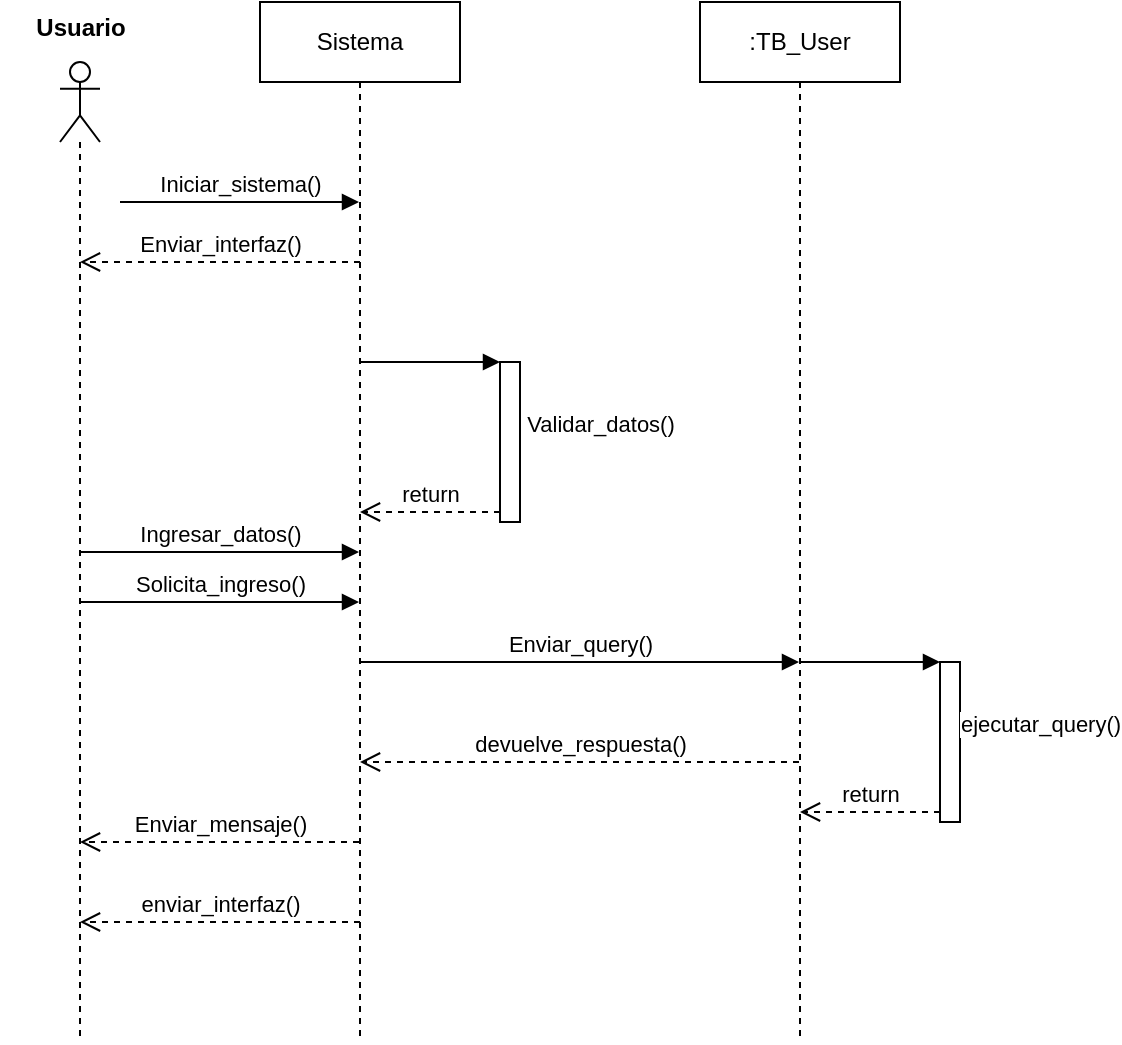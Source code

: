 <mxfile version="21.2.3" type="github" pages="3">
  <diagram name="Página-1" id="lmJOwKiZiODqlgcz6NJY">
    <mxGraphModel dx="794" dy="484" grid="1" gridSize="10" guides="1" tooltips="1" connect="1" arrows="1" fold="1" page="1" pageScale="1" pageWidth="827" pageHeight="1169" math="0" shadow="0">
      <root>
        <mxCell id="0" />
        <mxCell id="1" parent="0" />
        <mxCell id="lDhTsCpJ5sBhbq_04t2a-3" value="" style="shape=umlLifeline;perimeter=lifelinePerimeter;whiteSpace=wrap;html=1;container=1;dropTarget=0;collapsible=0;recursiveResize=0;outlineConnect=0;portConstraint=eastwest;newEdgeStyle={&quot;edgeStyle&quot;:&quot;elbowEdgeStyle&quot;,&quot;elbow&quot;:&quot;vertical&quot;,&quot;curved&quot;:0,&quot;rounded&quot;:0};participant=umlActor;" vertex="1" parent="1">
          <mxGeometry x="130" y="90" width="20" height="490" as="geometry" />
        </mxCell>
        <mxCell id="lDhTsCpJ5sBhbq_04t2a-4" value="Usuario" style="text;align=center;fontStyle=1;verticalAlign=middle;spacingLeft=3;spacingRight=3;strokeColor=none;rotatable=0;points=[[0,0.5],[1,0.5]];portConstraint=eastwest;html=1;" vertex="1" parent="1">
          <mxGeometry x="100" y="60" width="80" height="26" as="geometry" />
        </mxCell>
        <mxCell id="lDhTsCpJ5sBhbq_04t2a-5" value="Sistema" style="shape=umlLifeline;perimeter=lifelinePerimeter;whiteSpace=wrap;html=1;container=1;dropTarget=0;collapsible=0;recursiveResize=0;outlineConnect=0;portConstraint=eastwest;newEdgeStyle={&quot;edgeStyle&quot;:&quot;elbowEdgeStyle&quot;,&quot;elbow&quot;:&quot;vertical&quot;,&quot;curved&quot;:0,&quot;rounded&quot;:0};" vertex="1" parent="1">
          <mxGeometry x="230" y="60" width="100" height="520" as="geometry" />
        </mxCell>
        <mxCell id="lDhTsCpJ5sBhbq_04t2a-6" value="Iniciar_sistema()" style="html=1;verticalAlign=bottom;endArrow=block;edgeStyle=elbowEdgeStyle;elbow=vertical;curved=0;rounded=0;" edge="1" parent="1" target="lDhTsCpJ5sBhbq_04t2a-5">
          <mxGeometry width="80" relative="1" as="geometry">
            <mxPoint x="160" y="160" as="sourcePoint" />
            <mxPoint x="240" y="160" as="targetPoint" />
          </mxGeometry>
        </mxCell>
        <mxCell id="lDhTsCpJ5sBhbq_04t2a-7" value="Enviar_interfaz()" style="html=1;verticalAlign=bottom;endArrow=open;dashed=1;endSize=8;edgeStyle=elbowEdgeStyle;elbow=vertical;curved=0;rounded=0;" edge="1" parent="1" target="lDhTsCpJ5sBhbq_04t2a-3">
          <mxGeometry relative="1" as="geometry">
            <mxPoint x="280" y="190" as="sourcePoint" />
            <mxPoint x="160" y="190" as="targetPoint" />
          </mxGeometry>
        </mxCell>
        <mxCell id="lDhTsCpJ5sBhbq_04t2a-8" value="Ingresar_datos()" style="html=1;verticalAlign=bottom;endArrow=block;edgeStyle=elbowEdgeStyle;elbow=vertical;curved=0;rounded=0;" edge="1" parent="1" source="lDhTsCpJ5sBhbq_04t2a-3" target="lDhTsCpJ5sBhbq_04t2a-5">
          <mxGeometry width="80" relative="1" as="geometry">
            <mxPoint x="170" y="239.5" as="sourcePoint" />
            <mxPoint x="250" y="239.5" as="targetPoint" />
          </mxGeometry>
        </mxCell>
        <mxCell id="lDhTsCpJ5sBhbq_04t2a-9" value="" style="html=1;points=[];perimeter=orthogonalPerimeter;outlineConnect=0;targetShapes=umlLifeline;portConstraint=eastwest;newEdgeStyle={&quot;edgeStyle&quot;:&quot;elbowEdgeStyle&quot;,&quot;elbow&quot;:&quot;vertical&quot;,&quot;curved&quot;:0,&quot;rounded&quot;:0};" vertex="1" parent="1">
          <mxGeometry x="350" y="240" width="10" height="80" as="geometry" />
        </mxCell>
        <mxCell id="lDhTsCpJ5sBhbq_04t2a-10" value="Validar_datos()" style="html=1;verticalAlign=bottom;endArrow=block;edgeStyle=elbowEdgeStyle;elbow=vertical;curved=0;rounded=0;" edge="1" target="lDhTsCpJ5sBhbq_04t2a-9" parent="1">
          <mxGeometry x="1" y="-64" relative="1" as="geometry">
            <mxPoint x="280" y="240" as="sourcePoint" />
            <mxPoint x="50" y="-24" as="offset" />
          </mxGeometry>
        </mxCell>
        <mxCell id="lDhTsCpJ5sBhbq_04t2a-11" value="return" style="html=1;verticalAlign=bottom;endArrow=open;dashed=1;endSize=8;edgeStyle=elbowEdgeStyle;elbow=vertical;curved=0;rounded=0;" edge="1" source="lDhTsCpJ5sBhbq_04t2a-9" parent="1">
          <mxGeometry relative="1" as="geometry">
            <mxPoint x="280" y="315" as="targetPoint" />
            <mxPoint as="offset" />
          </mxGeometry>
        </mxCell>
        <mxCell id="lDhTsCpJ5sBhbq_04t2a-12" value="Solicita_ingreso()" style="html=1;verticalAlign=bottom;endArrow=block;edgeStyle=elbowEdgeStyle;elbow=vertical;curved=0;rounded=0;" edge="1" parent="1" target="lDhTsCpJ5sBhbq_04t2a-5">
          <mxGeometry width="80" relative="1" as="geometry">
            <mxPoint x="140" y="360" as="sourcePoint" />
            <mxPoint x="220" y="360" as="targetPoint" />
          </mxGeometry>
        </mxCell>
        <mxCell id="lDhTsCpJ5sBhbq_04t2a-13" value=":TB_User" style="shape=umlLifeline;perimeter=lifelinePerimeter;whiteSpace=wrap;html=1;container=1;dropTarget=0;collapsible=0;recursiveResize=0;outlineConnect=0;portConstraint=eastwest;newEdgeStyle={&quot;edgeStyle&quot;:&quot;elbowEdgeStyle&quot;,&quot;elbow&quot;:&quot;vertical&quot;,&quot;curved&quot;:0,&quot;rounded&quot;:0};" vertex="1" parent="1">
          <mxGeometry x="450" y="60" width="100" height="520" as="geometry" />
        </mxCell>
        <mxCell id="lDhTsCpJ5sBhbq_04t2a-14" value="Enviar_query()" style="html=1;verticalAlign=bottom;endArrow=block;edgeStyle=elbowEdgeStyle;elbow=vertical;curved=0;rounded=0;" edge="1" parent="1" source="lDhTsCpJ5sBhbq_04t2a-5" target="lDhTsCpJ5sBhbq_04t2a-13">
          <mxGeometry width="80" relative="1" as="geometry">
            <mxPoint x="350" y="390" as="sourcePoint" />
            <mxPoint x="450" y="250" as="targetPoint" />
            <Array as="points">
              <mxPoint x="420" y="390" />
              <mxPoint x="440" y="420" />
            </Array>
          </mxGeometry>
        </mxCell>
        <mxCell id="lDhTsCpJ5sBhbq_04t2a-15" value="" style="html=1;points=[];perimeter=orthogonalPerimeter;outlineConnect=0;targetShapes=umlLifeline;portConstraint=eastwest;newEdgeStyle={&quot;edgeStyle&quot;:&quot;elbowEdgeStyle&quot;,&quot;elbow&quot;:&quot;vertical&quot;,&quot;curved&quot;:0,&quot;rounded&quot;:0};" vertex="1" parent="1">
          <mxGeometry x="570" y="390" width="10" height="80" as="geometry" />
        </mxCell>
        <mxCell id="lDhTsCpJ5sBhbq_04t2a-16" value="ejecutar_query()" style="html=1;verticalAlign=bottom;endArrow=block;edgeStyle=elbowEdgeStyle;elbow=vertical;curved=0;rounded=0;" edge="1" target="lDhTsCpJ5sBhbq_04t2a-15" parent="1">
          <mxGeometry x="1" y="-64" relative="1" as="geometry">
            <mxPoint x="500" y="390" as="sourcePoint" />
            <mxPoint x="50" y="-24" as="offset" />
          </mxGeometry>
        </mxCell>
        <mxCell id="lDhTsCpJ5sBhbq_04t2a-17" value="return" style="html=1;verticalAlign=bottom;endArrow=open;dashed=1;endSize=8;edgeStyle=elbowEdgeStyle;elbow=vertical;curved=0;rounded=0;" edge="1" source="lDhTsCpJ5sBhbq_04t2a-15" parent="1">
          <mxGeometry relative="1" as="geometry">
            <mxPoint x="500" y="465" as="targetPoint" />
          </mxGeometry>
        </mxCell>
        <mxCell id="lDhTsCpJ5sBhbq_04t2a-18" value="devuelve_respuesta()" style="html=1;verticalAlign=bottom;endArrow=open;dashed=1;endSize=8;edgeStyle=elbowEdgeStyle;elbow=vertical;curved=0;rounded=0;" edge="1" parent="1" source="lDhTsCpJ5sBhbq_04t2a-13" target="lDhTsCpJ5sBhbq_04t2a-5">
          <mxGeometry relative="1" as="geometry">
            <mxPoint x="450" y="450" as="sourcePoint" />
            <mxPoint x="370" y="450" as="targetPoint" />
            <Array as="points">
              <mxPoint x="440" y="440" />
            </Array>
          </mxGeometry>
        </mxCell>
        <mxCell id="lDhTsCpJ5sBhbq_04t2a-20" value="Enviar_mensaje()" style="html=1;verticalAlign=bottom;endArrow=open;dashed=1;endSize=8;edgeStyle=elbowEdgeStyle;elbow=vertical;curved=0;rounded=0;" edge="1" parent="1" source="lDhTsCpJ5sBhbq_04t2a-5">
          <mxGeometry relative="1" as="geometry">
            <mxPoint x="220" y="480" as="sourcePoint" />
            <mxPoint x="140" y="480" as="targetPoint" />
          </mxGeometry>
        </mxCell>
        <mxCell id="lDhTsCpJ5sBhbq_04t2a-21" value="enviar_interfaz()" style="html=1;verticalAlign=bottom;endArrow=open;dashed=1;endSize=8;edgeStyle=elbowEdgeStyle;elbow=vertical;curved=0;rounded=0;" edge="1" parent="1">
          <mxGeometry relative="1" as="geometry">
            <mxPoint x="280" y="520" as="sourcePoint" />
            <mxPoint x="140" y="520" as="targetPoint" />
          </mxGeometry>
        </mxCell>
      </root>
    </mxGraphModel>
  </diagram>
  <diagram id="FLkqHYhnyDqXRmpB1fmc" name="Página-2">
    <mxGraphModel dx="794" dy="427" grid="1" gridSize="10" guides="1" tooltips="1" connect="1" arrows="1" fold="1" page="1" pageScale="1" pageWidth="827" pageHeight="1169" math="0" shadow="0">
      <root>
        <mxCell id="0" />
        <mxCell id="1" parent="0" />
        <mxCell id="zaBKIklMCQUR7vNk_k_2-1" value=": Sistema" style="shape=umlLifeline;perimeter=lifelinePerimeter;whiteSpace=wrap;html=1;container=1;dropTarget=0;collapsible=0;recursiveResize=0;outlineConnect=0;portConstraint=eastwest;newEdgeStyle={&quot;edgeStyle&quot;:&quot;elbowEdgeStyle&quot;,&quot;elbow&quot;:&quot;vertical&quot;,&quot;curved&quot;:0,&quot;rounded&quot;:0};" vertex="1" parent="1">
          <mxGeometry x="280" y="70" width="100" height="390" as="geometry" />
        </mxCell>
        <mxCell id="zaBKIklMCQUR7vNk_k_2-2" value="" style="shape=umlLifeline;perimeter=lifelinePerimeter;whiteSpace=wrap;html=1;container=1;dropTarget=0;collapsible=0;recursiveResize=0;outlineConnect=0;portConstraint=eastwest;newEdgeStyle={&quot;edgeStyle&quot;:&quot;elbowEdgeStyle&quot;,&quot;elbow&quot;:&quot;vertical&quot;,&quot;curved&quot;:0,&quot;rounded&quot;:0};participant=umlActor;" vertex="1" parent="1">
          <mxGeometry x="160" y="90" width="20" height="370" as="geometry" />
        </mxCell>
        <mxCell id="zaBKIklMCQUR7vNk_k_2-3" value="Usuario" style="text;align=center;fontStyle=1;verticalAlign=middle;spacingLeft=3;spacingRight=3;strokeColor=none;rotatable=0;points=[[0,0.5],[1,0.5]];portConstraint=eastwest;html=1;" vertex="1" parent="1">
          <mxGeometry x="130" y="60" width="80" height="26" as="geometry" />
        </mxCell>
        <mxCell id="MC8IjFYoRUGMSDxSuxtN-1" value="Ingresar_ticket()" style="html=1;verticalAlign=bottom;endArrow=block;edgeStyle=elbowEdgeStyle;elbow=vertical;curved=0;rounded=0;" edge="1" parent="1" target="zaBKIklMCQUR7vNk_k_2-1">
          <mxGeometry width="80" relative="1" as="geometry">
            <mxPoint x="170" y="180" as="sourcePoint" />
            <mxPoint x="250" y="180" as="targetPoint" />
          </mxGeometry>
        </mxCell>
        <mxCell id="mY6I34MXeedSFajtmum3-2" value="" style="html=1;points=[];perimeter=orthogonalPerimeter;outlineConnect=0;targetShapes=umlLifeline;portConstraint=eastwest;newEdgeStyle={&quot;edgeStyle&quot;:&quot;elbowEdgeStyle&quot;,&quot;elbow&quot;:&quot;vertical&quot;,&quot;curved&quot;:0,&quot;rounded&quot;:0};" vertex="1" parent="1">
          <mxGeometry x="404" y="200" width="10" height="80" as="geometry" />
        </mxCell>
        <mxCell id="mY6I34MXeedSFajtmum3-3" value="Validar_datos()" style="html=1;verticalAlign=bottom;endArrow=block;edgeStyle=elbowEdgeStyle;elbow=vertical;curved=0;rounded=0;" edge="1" target="mY6I34MXeedSFajtmum3-2" parent="1">
          <mxGeometry relative="1" as="geometry">
            <mxPoint x="334" y="200" as="sourcePoint" />
          </mxGeometry>
        </mxCell>
        <mxCell id="mY6I34MXeedSFajtmum3-4" value="return" style="html=1;verticalAlign=bottom;endArrow=open;dashed=1;endSize=8;edgeStyle=elbowEdgeStyle;elbow=vertical;curved=0;rounded=0;" edge="1" source="mY6I34MXeedSFajtmum3-2" parent="1">
          <mxGeometry relative="1" as="geometry">
            <mxPoint x="334" y="275" as="targetPoint" />
          </mxGeometry>
        </mxCell>
        <mxCell id="mY6I34MXeedSFajtmum3-5" value="Solicita_registro()" style="html=1;verticalAlign=bottom;endArrow=block;edgeStyle=elbowEdgeStyle;elbow=vertical;curved=0;rounded=0;" edge="1" parent="1" target="zaBKIklMCQUR7vNk_k_2-1">
          <mxGeometry width="80" relative="1" as="geometry">
            <mxPoint x="180" y="290" as="sourcePoint" />
            <mxPoint x="260" y="290" as="targetPoint" />
          </mxGeometry>
        </mxCell>
        <mxCell id="mY6I34MXeedSFajtmum3-6" value=":TBL_tickets" style="shape=umlLifeline;perimeter=lifelinePerimeter;whiteSpace=wrap;html=1;container=1;dropTarget=0;collapsible=0;recursiveResize=0;outlineConnect=0;portConstraint=eastwest;newEdgeStyle={&quot;edgeStyle&quot;:&quot;elbowEdgeStyle&quot;,&quot;elbow&quot;:&quot;vertical&quot;,&quot;curved&quot;:0,&quot;rounded&quot;:0};" vertex="1" parent="1">
          <mxGeometry x="490" y="70" width="100" height="390" as="geometry" />
        </mxCell>
        <mxCell id="mY6I34MXeedSFajtmum3-7" value="Enviar_query()" style="html=1;verticalAlign=bottom;endArrow=block;edgeStyle=elbowEdgeStyle;elbow=vertical;curved=0;rounded=0;" edge="1" parent="1" target="mY6I34MXeedSFajtmum3-6">
          <mxGeometry x="-0.066" y="10" width="80" relative="1" as="geometry">
            <mxPoint x="334" y="340" as="sourcePoint" />
            <mxPoint x="414" y="340" as="targetPoint" />
            <mxPoint as="offset" />
          </mxGeometry>
        </mxCell>
        <mxCell id="mY6I34MXeedSFajtmum3-8" value="" style="html=1;points=[];perimeter=orthogonalPerimeter;outlineConnect=0;targetShapes=umlLifeline;portConstraint=eastwest;newEdgeStyle={&quot;edgeStyle&quot;:&quot;elbowEdgeStyle&quot;,&quot;elbow&quot;:&quot;vertical&quot;,&quot;curved&quot;:0,&quot;rounded&quot;:0};" vertex="1" parent="1">
          <mxGeometry x="610" y="340" width="10" height="80" as="geometry" />
        </mxCell>
        <mxCell id="mY6I34MXeedSFajtmum3-9" value="Ejecutar_query()" style="html=1;verticalAlign=bottom;endArrow=block;edgeStyle=elbowEdgeStyle;elbow=vertical;curved=0;rounded=0;" edge="1" target="mY6I34MXeedSFajtmum3-8" parent="1">
          <mxGeometry x="0.143" y="-40" relative="1" as="geometry">
            <mxPoint x="540" y="340" as="sourcePoint" />
            <mxPoint as="offset" />
          </mxGeometry>
        </mxCell>
        <mxCell id="mY6I34MXeedSFajtmum3-10" value="return" style="html=1;verticalAlign=bottom;endArrow=open;dashed=1;endSize=8;edgeStyle=elbowEdgeStyle;elbow=vertical;curved=0;rounded=0;" edge="1" source="mY6I34MXeedSFajtmum3-8" parent="1">
          <mxGeometry relative="1" as="geometry">
            <mxPoint x="540" y="415" as="targetPoint" />
          </mxGeometry>
        </mxCell>
        <mxCell id="mY6I34MXeedSFajtmum3-11" value="devuelve_respuesta" style="html=1;verticalAlign=bottom;endArrow=open;dashed=1;endSize=8;edgeStyle=elbowEdgeStyle;elbow=vertical;curved=0;rounded=0;" edge="1" parent="1" source="mY6I34MXeedSFajtmum3-6">
          <mxGeometry relative="1" as="geometry">
            <mxPoint x="414" y="410" as="sourcePoint" />
            <mxPoint x="334" y="410" as="targetPoint" />
          </mxGeometry>
        </mxCell>
        <mxCell id="mY6I34MXeedSFajtmum3-12" value="Enviar_mensaje_creacion()" style="html=1;verticalAlign=bottom;endArrow=open;dashed=1;endSize=8;edgeStyle=elbowEdgeStyle;elbow=vertical;curved=0;rounded=0;" edge="1" parent="1">
          <mxGeometry relative="1" as="geometry">
            <mxPoint x="330" y="430" as="sourcePoint" />
            <mxPoint x="174" y="430" as="targetPoint" />
          </mxGeometry>
        </mxCell>
      </root>
    </mxGraphModel>
  </diagram>
  <diagram id="fTRbbz897Y9uE3tcas2I" name="Página-3">
    <mxGraphModel dx="1134" dy="610" grid="1" gridSize="10" guides="1" tooltips="1" connect="1" arrows="1" fold="1" page="1" pageScale="1" pageWidth="827" pageHeight="1169" math="0" shadow="0">
      <root>
        <mxCell id="0" />
        <mxCell id="1" parent="0" />
        <mxCell id="0Hyq2lohXXlfUimHiwV0-1" value="ticket" style="swimlane;fontStyle=1;align=center;verticalAlign=top;childLayout=stackLayout;horizontal=1;startSize=26;horizontalStack=0;resizeParent=1;resizeParentMax=0;resizeLast=0;collapsible=1;marginBottom=0;whiteSpace=wrap;html=1;" vertex="1" parent="1">
          <mxGeometry x="290" y="70" width="160" height="502" as="geometry" />
        </mxCell>
        <mxCell id="0Hyq2lohXXlfUimHiwV0-12" value="tick_id: int" style="text;strokeColor=none;fillColor=none;align=left;verticalAlign=top;spacingLeft=4;spacingRight=4;overflow=hidden;rotatable=0;points=[[0,0.5],[1,0.5]];portConstraint=eastwest;whiteSpace=wrap;html=1;" vertex="1" parent="0Hyq2lohXXlfUimHiwV0-1">
          <mxGeometry y="26" width="160" height="26" as="geometry" />
        </mxCell>
        <mxCell id="0Hyq2lohXXlfUimHiwV0-14" value="usu_id: int&amp;nbsp;&amp;nbsp;" style="text;strokeColor=none;fillColor=none;align=left;verticalAlign=top;spacingLeft=4;spacingRight=4;overflow=hidden;rotatable=0;points=[[0,0.5],[1,0.5]];portConstraint=eastwest;whiteSpace=wrap;html=1;" vertex="1" parent="0Hyq2lohXXlfUimHiwV0-1">
          <mxGeometry y="52" width="160" height="26" as="geometry" />
        </mxCell>
        <mxCell id="0Hyq2lohXXlfUimHiwV0-16" value="cat_id: int" style="text;strokeColor=none;fillColor=none;align=left;verticalAlign=top;spacingLeft=4;spacingRight=4;overflow=hidden;rotatable=0;points=[[0,0.5],[1,0.5]];portConstraint=eastwest;whiteSpace=wrap;html=1;" vertex="1" parent="0Hyq2lohXXlfUimHiwV0-1">
          <mxGeometry y="78" width="160" height="26" as="geometry" />
        </mxCell>
        <mxCell id="0Hyq2lohXXlfUimHiwV0-17" value="cats_id: int&amp;nbsp;" style="text;strokeColor=none;fillColor=none;align=left;verticalAlign=top;spacingLeft=4;spacingRight=4;overflow=hidden;rotatable=0;points=[[0,0.5],[1,0.5]];portConstraint=eastwest;whiteSpace=wrap;html=1;" vertex="1" parent="0Hyq2lohXXlfUimHiwV0-1">
          <mxGeometry y="104" width="160" height="26" as="geometry" />
        </mxCell>
        <mxCell id="0Hyq2lohXXlfUimHiwV0-18" value="tick_titulo: string" style="text;strokeColor=none;fillColor=none;align=left;verticalAlign=top;spacingLeft=4;spacingRight=4;overflow=hidden;rotatable=0;points=[[0,0.5],[1,0.5]];portConstraint=eastwest;whiteSpace=wrap;html=1;" vertex="1" parent="0Hyq2lohXXlfUimHiwV0-1">
          <mxGeometry y="130" width="160" height="26" as="geometry" />
        </mxCell>
        <mxCell id="0Hyq2lohXXlfUimHiwV0-19" value="tick_descrip: string" style="text;strokeColor=none;fillColor=none;align=left;verticalAlign=top;spacingLeft=4;spacingRight=4;overflow=hidden;rotatable=0;points=[[0,0.5],[1,0.5]];portConstraint=eastwest;whiteSpace=wrap;html=1;" vertex="1" parent="0Hyq2lohXXlfUimHiwV0-1">
          <mxGeometry y="156" width="160" height="26" as="geometry" />
        </mxCell>
        <mxCell id="0Hyq2lohXXlfUimHiwV0-20" value="tick_estado: string" style="text;strokeColor=none;fillColor=none;align=left;verticalAlign=top;spacingLeft=4;spacingRight=4;overflow=hidden;rotatable=0;points=[[0,0.5],[1,0.5]];portConstraint=eastwest;whiteSpace=wrap;html=1;" vertex="1" parent="0Hyq2lohXXlfUimHiwV0-1">
          <mxGeometry y="182" width="160" height="26" as="geometry" />
        </mxCell>
        <mxCell id="0Hyq2lohXXlfUimHiwV0-21" value="fech_crea: datetime&amp;nbsp;" style="text;strokeColor=none;fillColor=none;align=left;verticalAlign=top;spacingLeft=4;spacingRight=4;overflow=hidden;rotatable=0;points=[[0,0.5],[1,0.5]];portConstraint=eastwest;whiteSpace=wrap;html=1;" vertex="1" parent="0Hyq2lohXXlfUimHiwV0-1">
          <mxGeometry y="208" width="160" height="26" as="geometry" />
        </mxCell>
        <mxCell id="0Hyq2lohXXlfUimHiwV0-22" value="fech_asig: datetime&amp;nbsp;" style="text;strokeColor=none;fillColor=none;align=left;verticalAlign=top;spacingLeft=4;spacingRight=4;overflow=hidden;rotatable=0;points=[[0,0.5],[1,0.5]];portConstraint=eastwest;whiteSpace=wrap;html=1;" vertex="1" parent="0Hyq2lohXXlfUimHiwV0-1">
          <mxGeometry y="234" width="160" height="26" as="geometry" />
        </mxCell>
        <mxCell id="0Hyq2lohXXlfUimHiwV0-23" value="fech_crea: datetime&amp;nbsp;" style="text;strokeColor=none;fillColor=none;align=left;verticalAlign=top;spacingLeft=4;spacingRight=4;overflow=hidden;rotatable=0;points=[[0,0.5],[1,0.5]];portConstraint=eastwest;whiteSpace=wrap;html=1;" vertex="1" parent="0Hyq2lohXXlfUimHiwV0-1">
          <mxGeometry y="260" width="160" height="26" as="geometry" />
        </mxCell>
        <mxCell id="0Hyq2lohXXlfUimHiwV0-24" value="tick_estre: int&amp;nbsp;" style="text;strokeColor=none;fillColor=none;align=left;verticalAlign=top;spacingLeft=4;spacingRight=4;overflow=hidden;rotatable=0;points=[[0,0.5],[1,0.5]];portConstraint=eastwest;whiteSpace=wrap;html=1;" vertex="1" parent="0Hyq2lohXXlfUimHiwV0-1">
          <mxGeometry y="286" width="160" height="26" as="geometry" />
        </mxCell>
        <mxCell id="0Hyq2lohXXlfUimHiwV0-25" value="tick_coment: string&amp;nbsp;" style="text;strokeColor=none;fillColor=none;align=left;verticalAlign=top;spacingLeft=4;spacingRight=4;overflow=hidden;rotatable=0;points=[[0,0.5],[1,0.5]];portConstraint=eastwest;whiteSpace=wrap;html=1;" vertex="1" parent="0Hyq2lohXXlfUimHiwV0-1">
          <mxGeometry y="312" width="160" height="26" as="geometry" />
        </mxCell>
        <mxCell id="0Hyq2lohXXlfUimHiwV0-26" value="fech_cierre: datetime" style="text;strokeColor=none;fillColor=none;align=left;verticalAlign=top;spacingLeft=4;spacingRight=4;overflow=hidden;rotatable=0;points=[[0,0.5],[1,0.5]];portConstraint=eastwest;whiteSpace=wrap;html=1;" vertex="1" parent="0Hyq2lohXXlfUimHiwV0-1">
          <mxGeometry y="338" width="160" height="26" as="geometry" />
        </mxCell>
        <mxCell id="0Hyq2lohXXlfUimHiwV0-27" value="prio_id: int&amp;nbsp;&amp;nbsp;" style="text;strokeColor=none;fillColor=none;align=left;verticalAlign=top;spacingLeft=4;spacingRight=4;overflow=hidden;rotatable=0;points=[[0,0.5],[1,0.5]];portConstraint=eastwest;whiteSpace=wrap;html=1;" vertex="1" parent="0Hyq2lohXXlfUimHiwV0-1">
          <mxGeometry y="364" width="160" height="26" as="geometry" />
        </mxCell>
        <mxCell id="0Hyq2lohXXlfUimHiwV0-2" value="est: int&amp;nbsp;" style="text;strokeColor=none;fillColor=none;align=left;verticalAlign=top;spacingLeft=4;spacingRight=4;overflow=hidden;rotatable=0;points=[[0,0.5],[1,0.5]];portConstraint=eastwest;whiteSpace=wrap;html=1;" vertex="1" parent="0Hyq2lohXXlfUimHiwV0-1">
          <mxGeometry y="390" width="160" height="26" as="geometry" />
        </mxCell>
        <mxCell id="0Hyq2lohXXlfUimHiwV0-3" value="" style="line;strokeWidth=1;fillColor=none;align=left;verticalAlign=middle;spacingTop=-1;spacingLeft=3;spacingRight=3;rotatable=0;labelPosition=right;points=[];portConstraint=eastwest;strokeColor=inherit;" vertex="1" parent="0Hyq2lohXXlfUimHiwV0-1">
          <mxGeometry y="416" width="160" height="8" as="geometry" />
        </mxCell>
        <mxCell id="0Hyq2lohXXlfUimHiwV0-4" value="+ registrarTicket()" style="text;strokeColor=none;fillColor=none;align=left;verticalAlign=top;spacingLeft=4;spacingRight=4;overflow=hidden;rotatable=0;points=[[0,0.5],[1,0.5]];portConstraint=eastwest;whiteSpace=wrap;html=1;" vertex="1" parent="0Hyq2lohXXlfUimHiwV0-1">
          <mxGeometry y="424" width="160" height="26" as="geometry" />
        </mxCell>
        <mxCell id="0Hyq2lohXXlfUimHiwV0-28" value="+ asignarTicket()&amp;nbsp;&amp;nbsp;" style="text;strokeColor=none;fillColor=none;align=left;verticalAlign=top;spacingLeft=4;spacingRight=4;overflow=hidden;rotatable=0;points=[[0,0.5],[1,0.5]];portConstraint=eastwest;whiteSpace=wrap;html=1;" vertex="1" parent="0Hyq2lohXXlfUimHiwV0-1">
          <mxGeometry y="450" width="160" height="26" as="geometry" />
        </mxCell>
        <mxCell id="0Hyq2lohXXlfUimHiwV0-15" value="+ cerrarTicket()&amp;nbsp;" style="text;strokeColor=none;fillColor=none;align=left;verticalAlign=top;spacingLeft=4;spacingRight=4;overflow=hidden;rotatable=0;points=[[0,0.5],[1,0.5]];portConstraint=eastwest;whiteSpace=wrap;html=1;" vertex="1" parent="0Hyq2lohXXlfUimHiwV0-1">
          <mxGeometry y="476" width="160" height="26" as="geometry" />
        </mxCell>
        <mxCell id="0Hyq2lohXXlfUimHiwV0-29" value="usuario" style="swimlane;fontStyle=1;align=center;verticalAlign=top;childLayout=stackLayout;horizontal=1;startSize=26;horizontalStack=0;resizeParent=1;resizeParentMax=0;resizeLast=0;collapsible=1;marginBottom=0;whiteSpace=wrap;html=1;" vertex="1" parent="1">
          <mxGeometry x="60" y="320" width="160" height="372" as="geometry" />
        </mxCell>
        <mxCell id="0Hyq2lohXXlfUimHiwV0-33" value="usu_id: int&amp;nbsp;" style="text;strokeColor=none;fillColor=none;align=left;verticalAlign=top;spacingLeft=4;spacingRight=4;overflow=hidden;rotatable=0;points=[[0,0.5],[1,0.5]];portConstraint=eastwest;whiteSpace=wrap;html=1;" vertex="1" parent="0Hyq2lohXXlfUimHiwV0-29">
          <mxGeometry y="26" width="160" height="26" as="geometry" />
        </mxCell>
        <mxCell id="0Hyq2lohXXlfUimHiwV0-34" value="usu_nom: string&amp;nbsp;" style="text;strokeColor=none;fillColor=none;align=left;verticalAlign=top;spacingLeft=4;spacingRight=4;overflow=hidden;rotatable=0;points=[[0,0.5],[1,0.5]];portConstraint=eastwest;whiteSpace=wrap;html=1;" vertex="1" parent="0Hyq2lohXXlfUimHiwV0-29">
          <mxGeometry y="52" width="160" height="26" as="geometry" />
        </mxCell>
        <mxCell id="0Hyq2lohXXlfUimHiwV0-35" value="usu_ape: string" style="text;strokeColor=none;fillColor=none;align=left;verticalAlign=top;spacingLeft=4;spacingRight=4;overflow=hidden;rotatable=0;points=[[0,0.5],[1,0.5]];portConstraint=eastwest;whiteSpace=wrap;html=1;" vertex="1" parent="0Hyq2lohXXlfUimHiwV0-29">
          <mxGeometry y="78" width="160" height="26" as="geometry" />
        </mxCell>
        <mxCell id="0Hyq2lohXXlfUimHiwV0-36" value="usu_correo: string" style="text;strokeColor=none;fillColor=none;align=left;verticalAlign=top;spacingLeft=4;spacingRight=4;overflow=hidden;rotatable=0;points=[[0,0.5],[1,0.5]];portConstraint=eastwest;whiteSpace=wrap;html=1;" vertex="1" parent="0Hyq2lohXXlfUimHiwV0-29">
          <mxGeometry y="104" width="160" height="26" as="geometry" />
        </mxCell>
        <mxCell id="0Hyq2lohXXlfUimHiwV0-37" value="usu_pass: string&amp;nbsp;" style="text;strokeColor=none;fillColor=none;align=left;verticalAlign=top;spacingLeft=4;spacingRight=4;overflow=hidden;rotatable=0;points=[[0,0.5],[1,0.5]];portConstraint=eastwest;whiteSpace=wrap;html=1;" vertex="1" parent="0Hyq2lohXXlfUimHiwV0-29">
          <mxGeometry y="130" width="160" height="26" as="geometry" />
        </mxCell>
        <mxCell id="0Hyq2lohXXlfUimHiwV0-38" value="usu_telf: string" style="text;strokeColor=none;fillColor=none;align=left;verticalAlign=top;spacingLeft=4;spacingRight=4;overflow=hidden;rotatable=0;points=[[0,0.5],[1,0.5]];portConstraint=eastwest;whiteSpace=wrap;html=1;" vertex="1" parent="0Hyq2lohXXlfUimHiwV0-29">
          <mxGeometry y="156" width="160" height="26" as="geometry" />
        </mxCell>
        <mxCell id="0Hyq2lohXXlfUimHiwV0-39" value="fech_crea: datetime&amp;nbsp;" style="text;strokeColor=none;fillColor=none;align=left;verticalAlign=top;spacingLeft=4;spacingRight=4;overflow=hidden;rotatable=0;points=[[0,0.5],[1,0.5]];portConstraint=eastwest;whiteSpace=wrap;html=1;" vertex="1" parent="0Hyq2lohXXlfUimHiwV0-29">
          <mxGeometry y="182" width="160" height="26" as="geometry" />
        </mxCell>
        <mxCell id="0Hyq2lohXXlfUimHiwV0-40" value="fech_modi: datetime" style="text;strokeColor=none;fillColor=none;align=left;verticalAlign=top;spacingLeft=4;spacingRight=4;overflow=hidden;rotatable=0;points=[[0,0.5],[1,0.5]];portConstraint=eastwest;whiteSpace=wrap;html=1;" vertex="1" parent="0Hyq2lohXXlfUimHiwV0-29">
          <mxGeometry y="208" width="160" height="26" as="geometry" />
        </mxCell>
        <mxCell id="0Hyq2lohXXlfUimHiwV0-41" value="fech_elim: datetime" style="text;strokeColor=none;fillColor=none;align=left;verticalAlign=top;spacingLeft=4;spacingRight=4;overflow=hidden;rotatable=0;points=[[0,0.5],[1,0.5]];portConstraint=eastwest;whiteSpace=wrap;html=1;" vertex="1" parent="0Hyq2lohXXlfUimHiwV0-29">
          <mxGeometry y="234" width="160" height="26" as="geometry" />
        </mxCell>
        <mxCell id="0Hyq2lohXXlfUimHiwV0-30" value="est: int&amp;nbsp;" style="text;strokeColor=none;fillColor=none;align=left;verticalAlign=top;spacingLeft=4;spacingRight=4;overflow=hidden;rotatable=0;points=[[0,0.5],[1,0.5]];portConstraint=eastwest;whiteSpace=wrap;html=1;" vertex="1" parent="0Hyq2lohXXlfUimHiwV0-29">
          <mxGeometry y="260" width="160" height="26" as="geometry" />
        </mxCell>
        <mxCell id="0Hyq2lohXXlfUimHiwV0-31" value="" style="line;strokeWidth=1;fillColor=none;align=left;verticalAlign=middle;spacingTop=-1;spacingLeft=3;spacingRight=3;rotatable=0;labelPosition=right;points=[];portConstraint=eastwest;strokeColor=inherit;" vertex="1" parent="0Hyq2lohXXlfUimHiwV0-29">
          <mxGeometry y="286" width="160" height="8" as="geometry" />
        </mxCell>
        <mxCell id="0Hyq2lohXXlfUimHiwV0-42" value="+ crearUsuario()&amp;nbsp;" style="text;strokeColor=none;fillColor=none;align=left;verticalAlign=top;spacingLeft=4;spacingRight=4;overflow=hidden;rotatable=0;points=[[0,0.5],[1,0.5]];portConstraint=eastwest;whiteSpace=wrap;html=1;" vertex="1" parent="0Hyq2lohXXlfUimHiwV0-29">
          <mxGeometry y="294" width="160" height="26" as="geometry" />
        </mxCell>
        <mxCell id="0Hyq2lohXXlfUimHiwV0-43" value="+ modificarUsuario()&amp;nbsp;" style="text;strokeColor=none;fillColor=none;align=left;verticalAlign=top;spacingLeft=4;spacingRight=4;overflow=hidden;rotatable=0;points=[[0,0.5],[1,0.5]];portConstraint=eastwest;whiteSpace=wrap;html=1;" vertex="1" parent="0Hyq2lohXXlfUimHiwV0-29">
          <mxGeometry y="320" width="160" height="26" as="geometry" />
        </mxCell>
        <mxCell id="0Hyq2lohXXlfUimHiwV0-32" value="+ eliminarUsuario()" style="text;strokeColor=none;fillColor=none;align=left;verticalAlign=top;spacingLeft=4;spacingRight=4;overflow=hidden;rotatable=0;points=[[0,0.5],[1,0.5]];portConstraint=eastwest;whiteSpace=wrap;html=1;" vertex="1" parent="0Hyq2lohXXlfUimHiwV0-29">
          <mxGeometry y="346" width="160" height="26" as="geometry" />
        </mxCell>
        <mxCell id="0Hyq2lohXXlfUimHiwV0-44" value="detalle_documento" style="swimlane;fontStyle=1;align=center;verticalAlign=top;childLayout=stackLayout;horizontal=1;startSize=26;horizontalStack=0;resizeParent=1;resizeParentMax=0;resizeLast=0;collapsible=1;marginBottom=0;whiteSpace=wrap;html=1;" vertex="1" parent="1">
          <mxGeometry x="830" y="280" width="160" height="190" as="geometry" />
        </mxCell>
        <mxCell id="0Hyq2lohXXlfUimHiwV0-50" value="det_id: int" style="text;strokeColor=none;fillColor=none;align=left;verticalAlign=top;spacingLeft=4;spacingRight=4;overflow=hidden;rotatable=0;points=[[0,0.5],[1,0.5]];portConstraint=eastwest;whiteSpace=wrap;html=1;" vertex="1" parent="0Hyq2lohXXlfUimHiwV0-44">
          <mxGeometry y="26" width="160" height="26" as="geometry" />
        </mxCell>
        <mxCell id="0Hyq2lohXXlfUimHiwV0-51" value="tickd_id: int&amp;nbsp;" style="text;strokeColor=none;fillColor=none;align=left;verticalAlign=top;spacingLeft=4;spacingRight=4;overflow=hidden;rotatable=0;points=[[0,0.5],[1,0.5]];portConstraint=eastwest;whiteSpace=wrap;html=1;" vertex="1" parent="0Hyq2lohXXlfUimHiwV0-44">
          <mxGeometry y="52" width="160" height="26" as="geometry" />
        </mxCell>
        <mxCell id="0Hyq2lohXXlfUimHiwV0-52" value="det_nom: string" style="text;strokeColor=none;fillColor=none;align=left;verticalAlign=top;spacingLeft=4;spacingRight=4;overflow=hidden;rotatable=0;points=[[0,0.5],[1,0.5]];portConstraint=eastwest;whiteSpace=wrap;html=1;" vertex="1" parent="0Hyq2lohXXlfUimHiwV0-44">
          <mxGeometry y="78" width="160" height="26" as="geometry" />
        </mxCell>
        <mxCell id="0Hyq2lohXXlfUimHiwV0-53" value="est: int&amp;nbsp;&amp;nbsp;" style="text;strokeColor=none;fillColor=none;align=left;verticalAlign=top;spacingLeft=4;spacingRight=4;overflow=hidden;rotatable=0;points=[[0,0.5],[1,0.5]];portConstraint=eastwest;whiteSpace=wrap;html=1;" vertex="1" parent="0Hyq2lohXXlfUimHiwV0-44">
          <mxGeometry y="104" width="160" height="26" as="geometry" />
        </mxCell>
        <mxCell id="0Hyq2lohXXlfUimHiwV0-46" value="" style="line;strokeWidth=1;fillColor=none;align=left;verticalAlign=middle;spacingTop=-1;spacingLeft=3;spacingRight=3;rotatable=0;labelPosition=right;points=[];portConstraint=eastwest;strokeColor=inherit;" vertex="1" parent="0Hyq2lohXXlfUimHiwV0-44">
          <mxGeometry y="130" width="160" height="8" as="geometry" />
        </mxCell>
        <mxCell id="0Hyq2lohXXlfUimHiwV0-55" value="+ agregarDetalle()" style="text;strokeColor=none;fillColor=none;align=left;verticalAlign=top;spacingLeft=4;spacingRight=4;overflow=hidden;rotatable=0;points=[[0,0.5],[1,0.5]];portConstraint=eastwest;whiteSpace=wrap;html=1;" vertex="1" parent="0Hyq2lohXXlfUimHiwV0-44">
          <mxGeometry y="138" width="160" height="26" as="geometry" />
        </mxCell>
        <mxCell id="0Hyq2lohXXlfUimHiwV0-47" value="+ eliminarDetalle()&amp;nbsp;" style="text;strokeColor=none;fillColor=none;align=left;verticalAlign=top;spacingLeft=4;spacingRight=4;overflow=hidden;rotatable=0;points=[[0,0.5],[1,0.5]];portConstraint=eastwest;whiteSpace=wrap;html=1;" vertex="1" parent="0Hyq2lohXXlfUimHiwV0-44">
          <mxGeometry y="164" width="160" height="26" as="geometry" />
        </mxCell>
        <mxCell id="0Hyq2lohXXlfUimHiwV0-56" value="categoria" style="swimlane;fontStyle=1;align=center;verticalAlign=top;childLayout=stackLayout;horizontal=1;startSize=26;horizontalStack=0;resizeParent=1;resizeParentMax=0;resizeLast=0;collapsible=1;marginBottom=0;whiteSpace=wrap;html=1;" vertex="1" parent="1">
          <mxGeometry x="270" y="650" width="160" height="164" as="geometry" />
        </mxCell>
        <mxCell id="0Hyq2lohXXlfUimHiwV0-60" value="cat_id: int&amp;nbsp;&amp;nbsp;" style="text;strokeColor=none;fillColor=none;align=left;verticalAlign=top;spacingLeft=4;spacingRight=4;overflow=hidden;rotatable=0;points=[[0,0.5],[1,0.5]];portConstraint=eastwest;whiteSpace=wrap;html=1;" vertex="1" parent="0Hyq2lohXXlfUimHiwV0-56">
          <mxGeometry y="26" width="160" height="26" as="geometry" />
        </mxCell>
        <mxCell id="0Hyq2lohXXlfUimHiwV0-61" value="cat_nom: string" style="text;strokeColor=none;fillColor=none;align=left;verticalAlign=top;spacingLeft=4;spacingRight=4;overflow=hidden;rotatable=0;points=[[0,0.5],[1,0.5]];portConstraint=eastwest;whiteSpace=wrap;html=1;" vertex="1" parent="0Hyq2lohXXlfUimHiwV0-56">
          <mxGeometry y="52" width="160" height="26" as="geometry" />
        </mxCell>
        <mxCell id="0Hyq2lohXXlfUimHiwV0-57" value="est: int&amp;nbsp;" style="text;strokeColor=none;fillColor=none;align=left;verticalAlign=top;spacingLeft=4;spacingRight=4;overflow=hidden;rotatable=0;points=[[0,0.5],[1,0.5]];portConstraint=eastwest;whiteSpace=wrap;html=1;" vertex="1" parent="0Hyq2lohXXlfUimHiwV0-56">
          <mxGeometry y="78" width="160" height="26" as="geometry" />
        </mxCell>
        <mxCell id="0Hyq2lohXXlfUimHiwV0-58" value="" style="line;strokeWidth=1;fillColor=none;align=left;verticalAlign=middle;spacingTop=-1;spacingLeft=3;spacingRight=3;rotatable=0;labelPosition=right;points=[];portConstraint=eastwest;strokeColor=inherit;" vertex="1" parent="0Hyq2lohXXlfUimHiwV0-56">
          <mxGeometry y="104" width="160" height="8" as="geometry" />
        </mxCell>
        <mxCell id="0Hyq2lohXXlfUimHiwV0-62" value="+ agregarCategoria()" style="text;strokeColor=none;fillColor=none;align=left;verticalAlign=top;spacingLeft=4;spacingRight=4;overflow=hidden;rotatable=0;points=[[0,0.5],[1,0.5]];portConstraint=eastwest;whiteSpace=wrap;html=1;" vertex="1" parent="0Hyq2lohXXlfUimHiwV0-56">
          <mxGeometry y="112" width="160" height="26" as="geometry" />
        </mxCell>
        <mxCell id="0Hyq2lohXXlfUimHiwV0-59" value="+ eliminarCategoria()" style="text;strokeColor=none;fillColor=none;align=left;verticalAlign=top;spacingLeft=4;spacingRight=4;overflow=hidden;rotatable=0;points=[[0,0.5],[1,0.5]];portConstraint=eastwest;whiteSpace=wrap;html=1;" vertex="1" parent="0Hyq2lohXXlfUimHiwV0-56">
          <mxGeometry y="138" width="160" height="26" as="geometry" />
        </mxCell>
        <mxCell id="0Hyq2lohXXlfUimHiwV0-63" value="subcategoria" style="swimlane;fontStyle=1;align=center;verticalAlign=top;childLayout=stackLayout;horizontal=1;startSize=26;horizontalStack=0;resizeParent=1;resizeParentMax=0;resizeLast=0;collapsible=1;marginBottom=0;whiteSpace=wrap;html=1;" vertex="1" parent="1">
          <mxGeometry x="60" y="100" width="160" height="164" as="geometry" />
        </mxCell>
        <mxCell id="0Hyq2lohXXlfUimHiwV0-68" value="cats_id: int&amp;nbsp;" style="text;strokeColor=none;fillColor=none;align=left;verticalAlign=top;spacingLeft=4;spacingRight=4;overflow=hidden;rotatable=0;points=[[0,0.5],[1,0.5]];portConstraint=eastwest;whiteSpace=wrap;html=1;" vertex="1" parent="0Hyq2lohXXlfUimHiwV0-63">
          <mxGeometry y="26" width="160" height="26" as="geometry" />
        </mxCell>
        <mxCell id="0Hyq2lohXXlfUimHiwV0-69" value="cats_nom: string&amp;nbsp;" style="text;strokeColor=none;fillColor=none;align=left;verticalAlign=top;spacingLeft=4;spacingRight=4;overflow=hidden;rotatable=0;points=[[0,0.5],[1,0.5]];portConstraint=eastwest;whiteSpace=wrap;html=1;" vertex="1" parent="0Hyq2lohXXlfUimHiwV0-63">
          <mxGeometry y="52" width="160" height="26" as="geometry" />
        </mxCell>
        <mxCell id="0Hyq2lohXXlfUimHiwV0-64" value="est: int&amp;nbsp;" style="text;strokeColor=none;fillColor=none;align=left;verticalAlign=top;spacingLeft=4;spacingRight=4;overflow=hidden;rotatable=0;points=[[0,0.5],[1,0.5]];portConstraint=eastwest;whiteSpace=wrap;html=1;" vertex="1" parent="0Hyq2lohXXlfUimHiwV0-63">
          <mxGeometry y="78" width="160" height="26" as="geometry" />
        </mxCell>
        <mxCell id="0Hyq2lohXXlfUimHiwV0-65" value="" style="line;strokeWidth=1;fillColor=none;align=left;verticalAlign=middle;spacingTop=-1;spacingLeft=3;spacingRight=3;rotatable=0;labelPosition=right;points=[];portConstraint=eastwest;strokeColor=inherit;" vertex="1" parent="0Hyq2lohXXlfUimHiwV0-63">
          <mxGeometry y="104" width="160" height="8" as="geometry" />
        </mxCell>
        <mxCell id="0Hyq2lohXXlfUimHiwV0-70" value="agregarSubcategoria()" style="text;strokeColor=none;fillColor=none;align=left;verticalAlign=top;spacingLeft=4;spacingRight=4;overflow=hidden;rotatable=0;points=[[0,0.5],[1,0.5]];portConstraint=eastwest;whiteSpace=wrap;html=1;" vertex="1" parent="0Hyq2lohXXlfUimHiwV0-63">
          <mxGeometry y="112" width="160" height="26" as="geometry" />
        </mxCell>
        <mxCell id="0Hyq2lohXXlfUimHiwV0-66" value="eliminarSubcategoria()" style="text;strokeColor=none;fillColor=none;align=left;verticalAlign=top;spacingLeft=4;spacingRight=4;overflow=hidden;rotatable=0;points=[[0,0.5],[1,0.5]];portConstraint=eastwest;whiteSpace=wrap;html=1;" vertex="1" parent="0Hyq2lohXXlfUimHiwV0-63">
          <mxGeometry y="138" width="160" height="26" as="geometry" />
        </mxCell>
        <mxCell id="0Hyq2lohXXlfUimHiwV0-71" value="prioridad" style="swimlane;fontStyle=1;align=center;verticalAlign=top;childLayout=stackLayout;horizontal=1;startSize=26;horizontalStack=0;resizeParent=1;resizeParentMax=0;resizeLast=0;collapsible=1;marginBottom=0;whiteSpace=wrap;html=1;" vertex="1" parent="1">
          <mxGeometry x="550" y="610" width="160" height="164" as="geometry" />
        </mxCell>
        <mxCell id="0Hyq2lohXXlfUimHiwV0-76" value="prio_id: int" style="text;strokeColor=none;fillColor=none;align=left;verticalAlign=top;spacingLeft=4;spacingRight=4;overflow=hidden;rotatable=0;points=[[0,0.5],[1,0.5]];portConstraint=eastwest;whiteSpace=wrap;html=1;" vertex="1" parent="0Hyq2lohXXlfUimHiwV0-71">
          <mxGeometry y="26" width="160" height="26" as="geometry" />
        </mxCell>
        <mxCell id="0Hyq2lohXXlfUimHiwV0-77" value="prio_nom: string&amp;nbsp;" style="text;strokeColor=none;fillColor=none;align=left;verticalAlign=top;spacingLeft=4;spacingRight=4;overflow=hidden;rotatable=0;points=[[0,0.5],[1,0.5]];portConstraint=eastwest;whiteSpace=wrap;html=1;" vertex="1" parent="0Hyq2lohXXlfUimHiwV0-71">
          <mxGeometry y="52" width="160" height="26" as="geometry" />
        </mxCell>
        <mxCell id="0Hyq2lohXXlfUimHiwV0-72" value="est: int" style="text;strokeColor=none;fillColor=none;align=left;verticalAlign=top;spacingLeft=4;spacingRight=4;overflow=hidden;rotatable=0;points=[[0,0.5],[1,0.5]];portConstraint=eastwest;whiteSpace=wrap;html=1;" vertex="1" parent="0Hyq2lohXXlfUimHiwV0-71">
          <mxGeometry y="78" width="160" height="26" as="geometry" />
        </mxCell>
        <mxCell id="0Hyq2lohXXlfUimHiwV0-73" value="" style="line;strokeWidth=1;fillColor=none;align=left;verticalAlign=middle;spacingTop=-1;spacingLeft=3;spacingRight=3;rotatable=0;labelPosition=right;points=[];portConstraint=eastwest;strokeColor=inherit;" vertex="1" parent="0Hyq2lohXXlfUimHiwV0-71">
          <mxGeometry y="104" width="160" height="8" as="geometry" />
        </mxCell>
        <mxCell id="0Hyq2lohXXlfUimHiwV0-78" value="+ agregarPrioridad()&amp;nbsp;" style="text;strokeColor=none;fillColor=none;align=left;verticalAlign=top;spacingLeft=4;spacingRight=4;overflow=hidden;rotatable=0;points=[[0,0.5],[1,0.5]];portConstraint=eastwest;whiteSpace=wrap;html=1;" vertex="1" parent="0Hyq2lohXXlfUimHiwV0-71">
          <mxGeometry y="112" width="160" height="26" as="geometry" />
        </mxCell>
        <mxCell id="0Hyq2lohXXlfUimHiwV0-74" value="+ eliminarPrioridad()" style="text;strokeColor=none;fillColor=none;align=left;verticalAlign=top;spacingLeft=4;spacingRight=4;overflow=hidden;rotatable=0;points=[[0,0.5],[1,0.5]];portConstraint=eastwest;whiteSpace=wrap;html=1;" vertex="1" parent="0Hyq2lohXXlfUimHiwV0-71">
          <mxGeometry y="138" width="160" height="26" as="geometry" />
        </mxCell>
        <mxCell id="0Hyq2lohXXlfUimHiwV0-79" value="ticketdetalle" style="swimlane;fontStyle=1;align=center;verticalAlign=top;childLayout=stackLayout;horizontal=1;startSize=26;horizontalStack=0;resizeParent=1;resizeParentMax=0;resizeLast=0;collapsible=1;marginBottom=0;whiteSpace=wrap;html=1;" vertex="1" parent="1">
          <mxGeometry x="550" y="290" width="160" height="268" as="geometry" />
        </mxCell>
        <mxCell id="0Hyq2lohXXlfUimHiwV0-83" value="tickd_id: int" style="text;strokeColor=none;fillColor=none;align=left;verticalAlign=top;spacingLeft=4;spacingRight=4;overflow=hidden;rotatable=0;points=[[0,0.5],[1,0.5]];portConstraint=eastwest;whiteSpace=wrap;html=1;" vertex="1" parent="0Hyq2lohXXlfUimHiwV0-79">
          <mxGeometry y="26" width="160" height="26" as="geometry" />
        </mxCell>
        <mxCell id="0Hyq2lohXXlfUimHiwV0-84" value="tick_id: int&amp;nbsp;" style="text;strokeColor=none;fillColor=none;align=left;verticalAlign=top;spacingLeft=4;spacingRight=4;overflow=hidden;rotatable=0;points=[[0,0.5],[1,0.5]];portConstraint=eastwest;whiteSpace=wrap;html=1;" vertex="1" parent="0Hyq2lohXXlfUimHiwV0-79">
          <mxGeometry y="52" width="160" height="26" as="geometry" />
        </mxCell>
        <mxCell id="0Hyq2lohXXlfUimHiwV0-85" value="usu_id: int&amp;nbsp;&amp;nbsp;" style="text;strokeColor=none;fillColor=none;align=left;verticalAlign=top;spacingLeft=4;spacingRight=4;overflow=hidden;rotatable=0;points=[[0,0.5],[1,0.5]];portConstraint=eastwest;whiteSpace=wrap;html=1;" vertex="1" parent="0Hyq2lohXXlfUimHiwV0-79">
          <mxGeometry y="78" width="160" height="26" as="geometry" />
        </mxCell>
        <mxCell id="0Hyq2lohXXlfUimHiwV0-86" value="tickd_descrip: string" style="text;strokeColor=none;fillColor=none;align=left;verticalAlign=top;spacingLeft=4;spacingRight=4;overflow=hidden;rotatable=0;points=[[0,0.5],[1,0.5]];portConstraint=eastwest;whiteSpace=wrap;html=1;" vertex="1" parent="0Hyq2lohXXlfUimHiwV0-79">
          <mxGeometry y="104" width="160" height="26" as="geometry" />
        </mxCell>
        <mxCell id="0Hyq2lohXXlfUimHiwV0-89" value="fech_crea: datetime" style="text;strokeColor=none;fillColor=none;align=left;verticalAlign=top;spacingLeft=4;spacingRight=4;overflow=hidden;rotatable=0;points=[[0,0.5],[1,0.5]];portConstraint=eastwest;whiteSpace=wrap;html=1;" vertex="1" parent="0Hyq2lohXXlfUimHiwV0-79">
          <mxGeometry y="130" width="160" height="26" as="geometry" />
        </mxCell>
        <mxCell id="0Hyq2lohXXlfUimHiwV0-80" value="est: int&amp;nbsp;&amp;nbsp;" style="text;strokeColor=none;fillColor=none;align=left;verticalAlign=top;spacingLeft=4;spacingRight=4;overflow=hidden;rotatable=0;points=[[0,0.5],[1,0.5]];portConstraint=eastwest;whiteSpace=wrap;html=1;" vertex="1" parent="0Hyq2lohXXlfUimHiwV0-79">
          <mxGeometry y="156" width="160" height="26" as="geometry" />
        </mxCell>
        <mxCell id="0Hyq2lohXXlfUimHiwV0-81" value="" style="line;strokeWidth=1;fillColor=none;align=left;verticalAlign=middle;spacingTop=-1;spacingLeft=3;spacingRight=3;rotatable=0;labelPosition=right;points=[];portConstraint=eastwest;strokeColor=inherit;" vertex="1" parent="0Hyq2lohXXlfUimHiwV0-79">
          <mxGeometry y="182" width="160" height="8" as="geometry" />
        </mxCell>
        <mxCell id="0Hyq2lohXXlfUimHiwV0-87" value="+ agregarDetalle()" style="text;strokeColor=none;fillColor=none;align=left;verticalAlign=top;spacingLeft=4;spacingRight=4;overflow=hidden;rotatable=0;points=[[0,0.5],[1,0.5]];portConstraint=eastwest;whiteSpace=wrap;html=1;" vertex="1" parent="0Hyq2lohXXlfUimHiwV0-79">
          <mxGeometry y="190" width="160" height="26" as="geometry" />
        </mxCell>
        <mxCell id="0Hyq2lohXXlfUimHiwV0-88" value="+ method(type): type" style="text;strokeColor=none;fillColor=none;align=left;verticalAlign=top;spacingLeft=4;spacingRight=4;overflow=hidden;rotatable=0;points=[[0,0.5],[1,0.5]];portConstraint=eastwest;whiteSpace=wrap;html=1;" vertex="1" parent="0Hyq2lohXXlfUimHiwV0-79">
          <mxGeometry y="216" width="160" height="26" as="geometry" />
        </mxCell>
        <mxCell id="0Hyq2lohXXlfUimHiwV0-82" value="+ eliminarDetalle()&amp;nbsp;" style="text;strokeColor=none;fillColor=none;align=left;verticalAlign=top;spacingLeft=4;spacingRight=4;overflow=hidden;rotatable=0;points=[[0,0.5],[1,0.5]];portConstraint=eastwest;whiteSpace=wrap;html=1;" vertex="1" parent="0Hyq2lohXXlfUimHiwV0-79">
          <mxGeometry y="242" width="160" height="26" as="geometry" />
        </mxCell>
        <mxCell id="0Hyq2lohXXlfUimHiwV0-90" value="documento" style="swimlane;fontStyle=1;align=center;verticalAlign=top;childLayout=stackLayout;horizontal=1;startSize=26;horizontalStack=0;resizeParent=1;resizeParentMax=0;resizeLast=0;collapsible=1;marginBottom=0;whiteSpace=wrap;html=1;" vertex="1" parent="1">
          <mxGeometry x="550" y="40" width="160" height="216" as="geometry" />
        </mxCell>
        <mxCell id="0Hyq2lohXXlfUimHiwV0-94" value="doc_id: int&amp;nbsp;&amp;nbsp;" style="text;strokeColor=none;fillColor=none;align=left;verticalAlign=top;spacingLeft=4;spacingRight=4;overflow=hidden;rotatable=0;points=[[0,0.5],[1,0.5]];portConstraint=eastwest;whiteSpace=wrap;html=1;" vertex="1" parent="0Hyq2lohXXlfUimHiwV0-90">
          <mxGeometry y="26" width="160" height="26" as="geometry" />
        </mxCell>
        <mxCell id="0Hyq2lohXXlfUimHiwV0-95" value="tick_id: int" style="text;strokeColor=none;fillColor=none;align=left;verticalAlign=top;spacingLeft=4;spacingRight=4;overflow=hidden;rotatable=0;points=[[0,0.5],[1,0.5]];portConstraint=eastwest;whiteSpace=wrap;html=1;" vertex="1" parent="0Hyq2lohXXlfUimHiwV0-90">
          <mxGeometry y="52" width="160" height="26" as="geometry" />
        </mxCell>
        <mxCell id="0Hyq2lohXXlfUimHiwV0-96" value="doc_nom: string" style="text;strokeColor=none;fillColor=none;align=left;verticalAlign=top;spacingLeft=4;spacingRight=4;overflow=hidden;rotatable=0;points=[[0,0.5],[1,0.5]];portConstraint=eastwest;whiteSpace=wrap;html=1;" vertex="1" parent="0Hyq2lohXXlfUimHiwV0-90">
          <mxGeometry y="78" width="160" height="26" as="geometry" />
        </mxCell>
        <mxCell id="0Hyq2lohXXlfUimHiwV0-97" value="fech_crea: datetime&amp;nbsp;" style="text;strokeColor=none;fillColor=none;align=left;verticalAlign=top;spacingLeft=4;spacingRight=4;overflow=hidden;rotatable=0;points=[[0,0.5],[1,0.5]];portConstraint=eastwest;whiteSpace=wrap;html=1;" vertex="1" parent="0Hyq2lohXXlfUimHiwV0-90">
          <mxGeometry y="104" width="160" height="26" as="geometry" />
        </mxCell>
        <mxCell id="0Hyq2lohXXlfUimHiwV0-91" value="est: int&amp;nbsp;" style="text;strokeColor=none;fillColor=none;align=left;verticalAlign=top;spacingLeft=4;spacingRight=4;overflow=hidden;rotatable=0;points=[[0,0.5],[1,0.5]];portConstraint=eastwest;whiteSpace=wrap;html=1;" vertex="1" parent="0Hyq2lohXXlfUimHiwV0-90">
          <mxGeometry y="130" width="160" height="26" as="geometry" />
        </mxCell>
        <mxCell id="0Hyq2lohXXlfUimHiwV0-92" value="" style="line;strokeWidth=1;fillColor=none;align=left;verticalAlign=middle;spacingTop=-1;spacingLeft=3;spacingRight=3;rotatable=0;labelPosition=right;points=[];portConstraint=eastwest;strokeColor=inherit;" vertex="1" parent="0Hyq2lohXXlfUimHiwV0-90">
          <mxGeometry y="156" width="160" height="8" as="geometry" />
        </mxCell>
        <mxCell id="0Hyq2lohXXlfUimHiwV0-98" value="+ agregarDocumento()" style="text;strokeColor=none;fillColor=none;align=left;verticalAlign=top;spacingLeft=4;spacingRight=4;overflow=hidden;rotatable=0;points=[[0,0.5],[1,0.5]];portConstraint=eastwest;whiteSpace=wrap;html=1;" vertex="1" parent="0Hyq2lohXXlfUimHiwV0-90">
          <mxGeometry y="164" width="160" height="26" as="geometry" />
        </mxCell>
        <mxCell id="0Hyq2lohXXlfUimHiwV0-99" value="+ eliminarDocumento()" style="text;strokeColor=none;fillColor=none;align=left;verticalAlign=top;spacingLeft=4;spacingRight=4;overflow=hidden;rotatable=0;points=[[0,0.5],[1,0.5]];portConstraint=eastwest;whiteSpace=wrap;html=1;" vertex="1" parent="0Hyq2lohXXlfUimHiwV0-90">
          <mxGeometry y="190" width="160" height="26" as="geometry" />
        </mxCell>
        <mxCell id="0Hyq2lohXXlfUimHiwV0-100" value="notificacion" style="swimlane;fontStyle=1;align=center;verticalAlign=top;childLayout=stackLayout;horizontal=1;startSize=26;horizontalStack=0;resizeParent=1;resizeParentMax=0;resizeLast=0;collapsible=1;marginBottom=0;whiteSpace=wrap;html=1;" vertex="1" parent="1">
          <mxGeometry x="50" y="730" width="160" height="216" as="geometry" />
        </mxCell>
        <mxCell id="0Hyq2lohXXlfUimHiwV0-104" value="not_id: int&amp;nbsp;&amp;nbsp;" style="text;strokeColor=none;fillColor=none;align=left;verticalAlign=top;spacingLeft=4;spacingRight=4;overflow=hidden;rotatable=0;points=[[0,0.5],[1,0.5]];portConstraint=eastwest;whiteSpace=wrap;html=1;" vertex="1" parent="0Hyq2lohXXlfUimHiwV0-100">
          <mxGeometry y="26" width="160" height="26" as="geometry" />
        </mxCell>
        <mxCell id="0Hyq2lohXXlfUimHiwV0-105" value="usu_id: int&amp;nbsp;" style="text;strokeColor=none;fillColor=none;align=left;verticalAlign=top;spacingLeft=4;spacingRight=4;overflow=hidden;rotatable=0;points=[[0,0.5],[1,0.5]];portConstraint=eastwest;whiteSpace=wrap;html=1;" vertex="1" parent="0Hyq2lohXXlfUimHiwV0-100">
          <mxGeometry y="52" width="160" height="26" as="geometry" />
        </mxCell>
        <mxCell id="0Hyq2lohXXlfUimHiwV0-106" value="not_mensaje: string&amp;nbsp;" style="text;strokeColor=none;fillColor=none;align=left;verticalAlign=top;spacingLeft=4;spacingRight=4;overflow=hidden;rotatable=0;points=[[0,0.5],[1,0.5]];portConstraint=eastwest;whiteSpace=wrap;html=1;" vertex="1" parent="0Hyq2lohXXlfUimHiwV0-100">
          <mxGeometry y="78" width="160" height="26" as="geometry" />
        </mxCell>
        <mxCell id="0Hyq2lohXXlfUimHiwV0-107" value="tick_id: int" style="text;strokeColor=none;fillColor=none;align=left;verticalAlign=top;spacingLeft=4;spacingRight=4;overflow=hidden;rotatable=0;points=[[0,0.5],[1,0.5]];portConstraint=eastwest;whiteSpace=wrap;html=1;" vertex="1" parent="0Hyq2lohXXlfUimHiwV0-100">
          <mxGeometry y="104" width="160" height="26" as="geometry" />
        </mxCell>
        <mxCell id="0Hyq2lohXXlfUimHiwV0-101" value="est: int" style="text;strokeColor=none;fillColor=none;align=left;verticalAlign=top;spacingLeft=4;spacingRight=4;overflow=hidden;rotatable=0;points=[[0,0.5],[1,0.5]];portConstraint=eastwest;whiteSpace=wrap;html=1;" vertex="1" parent="0Hyq2lohXXlfUimHiwV0-100">
          <mxGeometry y="130" width="160" height="26" as="geometry" />
        </mxCell>
        <mxCell id="0Hyq2lohXXlfUimHiwV0-102" value="" style="line;strokeWidth=1;fillColor=none;align=left;verticalAlign=middle;spacingTop=-1;spacingLeft=3;spacingRight=3;rotatable=0;labelPosition=right;points=[];portConstraint=eastwest;strokeColor=inherit;" vertex="1" parent="0Hyq2lohXXlfUimHiwV0-100">
          <mxGeometry y="156" width="160" height="8" as="geometry" />
        </mxCell>
        <mxCell id="0Hyq2lohXXlfUimHiwV0-108" value="+ enviarnotificacion()" style="text;strokeColor=none;fillColor=none;align=left;verticalAlign=top;spacingLeft=4;spacingRight=4;overflow=hidden;rotatable=0;points=[[0,0.5],[1,0.5]];portConstraint=eastwest;whiteSpace=wrap;html=1;" vertex="1" parent="0Hyq2lohXXlfUimHiwV0-100">
          <mxGeometry y="164" width="160" height="26" as="geometry" />
        </mxCell>
        <mxCell id="0Hyq2lohXXlfUimHiwV0-103" value="+ guardarnotificacion()" style="text;strokeColor=none;fillColor=none;align=left;verticalAlign=top;spacingLeft=4;spacingRight=4;overflow=hidden;rotatable=0;points=[[0,0.5],[1,0.5]];portConstraint=eastwest;whiteSpace=wrap;html=1;" vertex="1" parent="0Hyq2lohXXlfUimHiwV0-100">
          <mxGeometry y="190" width="160" height="26" as="geometry" />
        </mxCell>
        <mxCell id="0Hyq2lohXXlfUimHiwV0-110" style="edgeStyle=orthogonalEdgeStyle;rounded=0;orthogonalLoop=1;jettySize=auto;html=1;" edge="1" parent="1" source="0Hyq2lohXXlfUimHiwV0-33" target="0Hyq2lohXXlfUimHiwV0-14">
          <mxGeometry relative="1" as="geometry" />
        </mxCell>
        <mxCell id="0Hyq2lohXXlfUimHiwV0-111" style="edgeStyle=orthogonalEdgeStyle;rounded=0;orthogonalLoop=1;jettySize=auto;html=1;" edge="1" parent="1" source="0Hyq2lohXXlfUimHiwV0-12" target="0Hyq2lohXXlfUimHiwV0-95">
          <mxGeometry relative="1" as="geometry" />
        </mxCell>
        <mxCell id="0Hyq2lohXXlfUimHiwV0-112" style="edgeStyle=orthogonalEdgeStyle;rounded=0;orthogonalLoop=1;jettySize=auto;html=1;entryX=0;entryY=0.5;entryDx=0;entryDy=0;" edge="1" parent="1" source="0Hyq2lohXXlfUimHiwV0-12" target="0Hyq2lohXXlfUimHiwV0-84">
          <mxGeometry relative="1" as="geometry">
            <Array as="points">
              <mxPoint x="450" y="210" />
              <mxPoint x="490" y="210" />
              <mxPoint x="490" y="355" />
            </Array>
          </mxGeometry>
        </mxCell>
        <mxCell id="0Hyq2lohXXlfUimHiwV0-113" style="edgeStyle=orthogonalEdgeStyle;rounded=0;orthogonalLoop=1;jettySize=auto;html=1;" edge="1" parent="1" source="0Hyq2lohXXlfUimHiwV0-33" target="0Hyq2lohXXlfUimHiwV0-85">
          <mxGeometry relative="1" as="geometry">
            <Array as="points">
              <mxPoint x="220" y="590" />
              <mxPoint x="520" y="590" />
              <mxPoint x="520" y="381" />
            </Array>
          </mxGeometry>
        </mxCell>
        <mxCell id="0Hyq2lohXXlfUimHiwV0-114" style="edgeStyle=orthogonalEdgeStyle;rounded=0;orthogonalLoop=1;jettySize=auto;html=1;" edge="1" parent="1" source="0Hyq2lohXXlfUimHiwV0-68" target="0Hyq2lohXXlfUimHiwV0-17">
          <mxGeometry relative="1" as="geometry" />
        </mxCell>
        <mxCell id="0Hyq2lohXXlfUimHiwV0-115" style="edgeStyle=orthogonalEdgeStyle;rounded=0;orthogonalLoop=1;jettySize=auto;html=1;" edge="1" parent="1" source="0Hyq2lohXXlfUimHiwV0-60" target="0Hyq2lohXXlfUimHiwV0-16">
          <mxGeometry relative="1" as="geometry">
            <Array as="points">
              <mxPoint x="470" y="161" />
            </Array>
          </mxGeometry>
        </mxCell>
        <mxCell id="0Hyq2lohXXlfUimHiwV0-116" style="edgeStyle=orthogonalEdgeStyle;rounded=0;orthogonalLoop=1;jettySize=auto;html=1;" edge="1" parent="1" source="0Hyq2lohXXlfUimHiwV0-76" target="0Hyq2lohXXlfUimHiwV0-27">
          <mxGeometry relative="1" as="geometry" />
        </mxCell>
        <mxCell id="0Hyq2lohXXlfUimHiwV0-117" style="edgeStyle=orthogonalEdgeStyle;rounded=0;orthogonalLoop=1;jettySize=auto;html=1;" edge="1" parent="1" source="0Hyq2lohXXlfUimHiwV0-83" target="0Hyq2lohXXlfUimHiwV0-51">
          <mxGeometry relative="1" as="geometry" />
        </mxCell>
        <mxCell id="0Hyq2lohXXlfUimHiwV0-118" style="edgeStyle=orthogonalEdgeStyle;rounded=0;orthogonalLoop=1;jettySize=auto;html=1;entryX=0;entryY=0.5;entryDx=0;entryDy=0;" edge="1" parent="1" source="0Hyq2lohXXlfUimHiwV0-33" target="0Hyq2lohXXlfUimHiwV0-105">
          <mxGeometry relative="1" as="geometry" />
        </mxCell>
        <mxCell id="0Hyq2lohXXlfUimHiwV0-119" style="edgeStyle=orthogonalEdgeStyle;rounded=0;orthogonalLoop=1;jettySize=auto;html=1;" edge="1" parent="1" source="0Hyq2lohXXlfUimHiwV0-12" target="0Hyq2lohXXlfUimHiwV0-107">
          <mxGeometry relative="1" as="geometry" />
        </mxCell>
      </root>
    </mxGraphModel>
  </diagram>
</mxfile>
